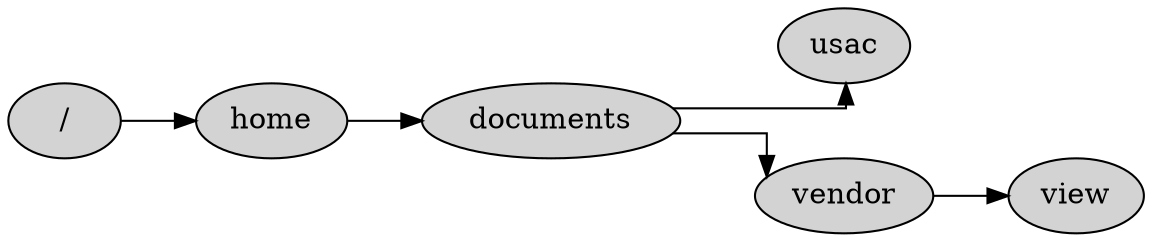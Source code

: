 digraph G{rankdir=LR;
 graph [splines=ortho, nodesep=0.5];
node [shape=ellipse, style=filled]
"/" -> "home"
"documents" -> "usac"
"documents" -> "vendor"
"home" -> "documents"
"vendor" -> "view"
}
